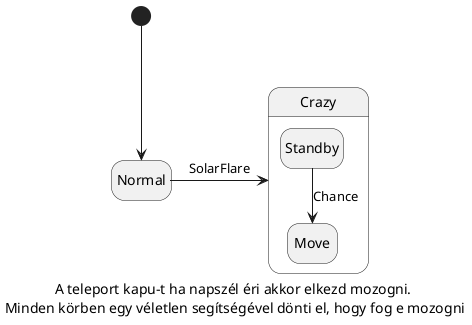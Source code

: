 @startuml
hide empty description

state Normal
[*] --> Normal

Normal -> Crazy : SolarFlare
state Crazy{
    state Standby
    state Move

    Standby --> Move : Chance
}


caption A teleport kapu-t ha napszél éri akkor elkezd mozogni.\n Minden körben egy véletlen segítségével dönti el, hogy fog e mozogni



@enduml